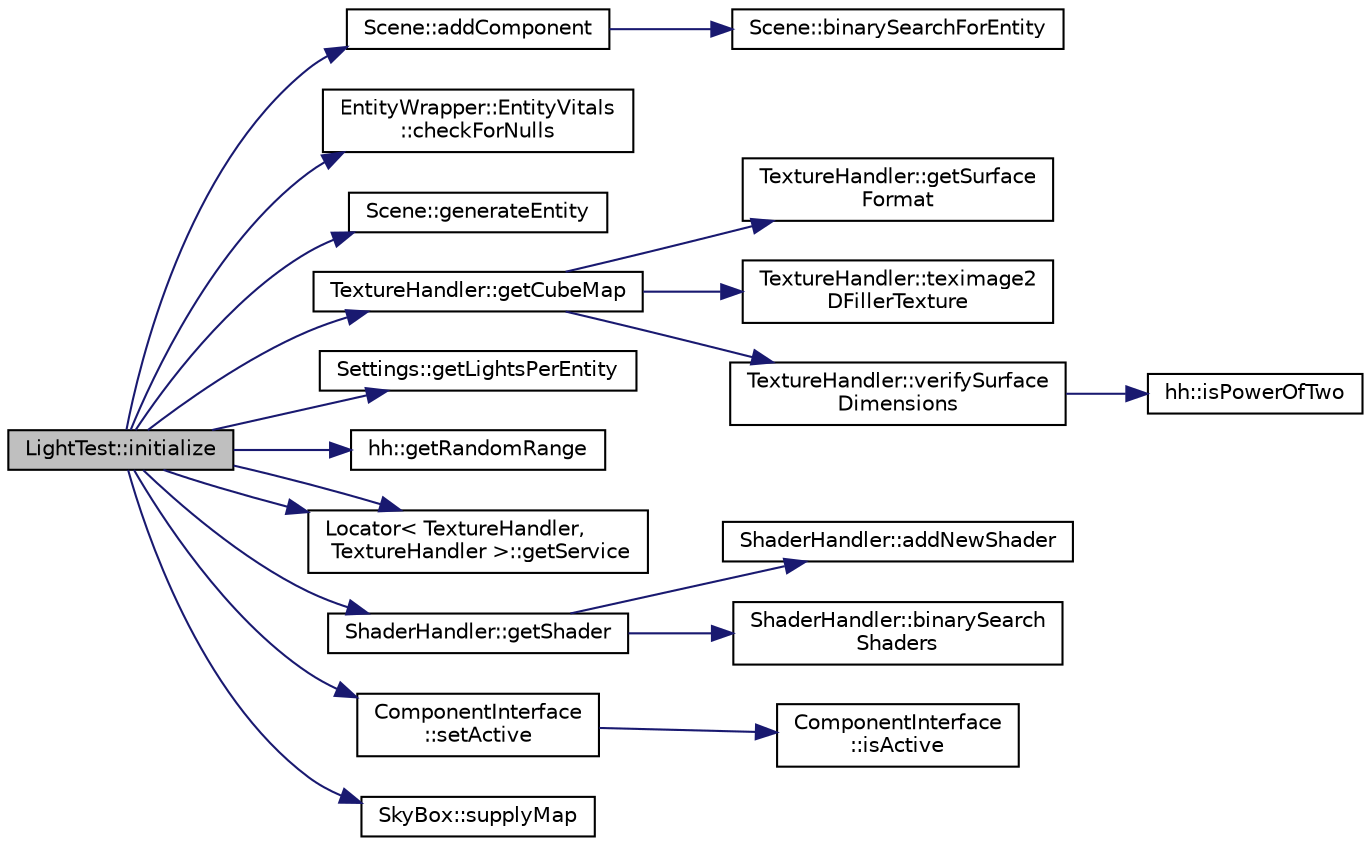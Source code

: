 digraph "LightTest::initialize"
{
 // INTERACTIVE_SVG=YES
 // LATEX_PDF_SIZE
  edge [fontname="Helvetica",fontsize="10",labelfontname="Helvetica",labelfontsize="10"];
  node [fontname="Helvetica",fontsize="10",shape=record];
  rankdir="LR";
  Node1 [label="LightTest::initialize",height=0.2,width=0.4,color="black", fillcolor="grey75", style="filled", fontcolor="black",tooltip=" "];
  Node1 -> Node2 [color="midnightblue",fontsize="10",style="solid",fontname="Helvetica"];
  Node2 [label="Scene::addComponent",height=0.2,width=0.4,color="black", fillcolor="white", style="filled",URL="$d6/db5/class_scene.html#a8be9ee80a306fd6eaeb621367cb3a353",tooltip=" "];
  Node2 -> Node3 [color="midnightblue",fontsize="10",style="solid",fontname="Helvetica"];
  Node3 [label="Scene::binarySearchForEntity",height=0.2,width=0.4,color="black", fillcolor="white", style="filled",URL="$d6/db5/class_scene.html#a55c346bea3f04eb9d9f8476a68c2fa93",tooltip=" "];
  Node1 -> Node4 [color="midnightblue",fontsize="10",style="solid",fontname="Helvetica"];
  Node4 [label="EntityWrapper::EntityVitals\l::checkForNulls",height=0.2,width=0.4,color="black", fillcolor="white", style="filled",URL="$d5/da8/struct_entity_wrapper_1_1_entity_vitals.html#acf65583e2e08d352ba6d4b4a45454214",tooltip=" "];
  Node1 -> Node5 [color="midnightblue",fontsize="10",style="solid",fontname="Helvetica"];
  Node5 [label="Scene::generateEntity",height=0.2,width=0.4,color="black", fillcolor="white", style="filled",URL="$d6/db5/class_scene.html#ab4f95ed65ad2f033c8221992840668b7",tooltip=" "];
  Node1 -> Node6 [color="midnightblue",fontsize="10",style="solid",fontname="Helvetica"];
  Node6 [label="TextureHandler::getCubeMap",height=0.2,width=0.4,color="black", fillcolor="white", style="filled",URL="$d7/d13/class_texture_handler.html#a1d4efa4415a09687bedc87f21e3fb68a",tooltip=" "];
  Node6 -> Node7 [color="midnightblue",fontsize="10",style="solid",fontname="Helvetica"];
  Node7 [label="TextureHandler::getSurface\lFormat",height=0.2,width=0.4,color="black", fillcolor="white", style="filled",URL="$d7/d13/class_texture_handler.html#ac16e35d1c6ff692b412cec898f0eae42",tooltip=" "];
  Node6 -> Node8 [color="midnightblue",fontsize="10",style="solid",fontname="Helvetica"];
  Node8 [label="TextureHandler::teximage2\lDFillerTexture",height=0.2,width=0.4,color="black", fillcolor="white", style="filled",URL="$d7/d13/class_texture_handler.html#a49d75156d87a0d0666693dbae6a6c5a4",tooltip=" "];
  Node6 -> Node9 [color="midnightblue",fontsize="10",style="solid",fontname="Helvetica"];
  Node9 [label="TextureHandler::verifySurface\lDimensions",height=0.2,width=0.4,color="black", fillcolor="white", style="filled",URL="$d7/d13/class_texture_handler.html#a6420e706aa78904c657f5f95165ec207",tooltip=" "];
  Node9 -> Node10 [color="midnightblue",fontsize="10",style="solid",fontname="Helvetica"];
  Node10 [label="hh::isPowerOfTwo",height=0.2,width=0.4,color="black", fillcolor="white", style="filled",URL="$d7/dd1/namespacehh.html#ac873cd925e3e7e68b6975dac4182baa7",tooltip=" "];
  Node1 -> Node11 [color="midnightblue",fontsize="10",style="solid",fontname="Helvetica"];
  Node11 [label="Settings::getLightsPerEntity",height=0.2,width=0.4,color="black", fillcolor="white", style="filled",URL="$db/d2b/class_settings.html#ac25f3a418000ad7512363abe4d786c00",tooltip=" "];
  Node1 -> Node12 [color="midnightblue",fontsize="10",style="solid",fontname="Helvetica"];
  Node12 [label="hh::getRandomRange",height=0.2,width=0.4,color="black", fillcolor="white", style="filled",URL="$d7/dd1/namespacehh.html#aed1bace99cbd4c8fba93c9bde4aaafe0",tooltip=" "];
  Node1 -> Node13 [color="midnightblue",fontsize="10",style="solid",fontname="Helvetica"];
  Node13 [label="Locator\< TextureHandler,\l TextureHandler \>::getService",height=0.2,width=0.4,color="black", fillcolor="white", style="filled",URL="$d2/d23/class_locator.html#a310ebd51e96b6341e25471b651afaf34",tooltip=" "];
  Node1 -> Node13 [color="midnightblue",fontsize="10",style="solid",fontname="Helvetica"];
  Node1 -> Node14 [color="midnightblue",fontsize="10",style="solid",fontname="Helvetica"];
  Node14 [label="ShaderHandler::getShader",height=0.2,width=0.4,color="black", fillcolor="white", style="filled",URL="$de/d51/class_shader_handler.html#ad478cf645ea1baf7f0172059d3f9d40a",tooltip=" "];
  Node14 -> Node15 [color="midnightblue",fontsize="10",style="solid",fontname="Helvetica"];
  Node15 [label="ShaderHandler::addNewShader",height=0.2,width=0.4,color="black", fillcolor="white", style="filled",URL="$de/d51/class_shader_handler.html#aa6135a3de8989141daaf63815d7e3ba5",tooltip=" "];
  Node14 -> Node16 [color="midnightblue",fontsize="10",style="solid",fontname="Helvetica"];
  Node16 [label="ShaderHandler::binarySearch\lShaders",height=0.2,width=0.4,color="black", fillcolor="white", style="filled",URL="$de/d51/class_shader_handler.html#ad363f345aa76d162312c455de9a4ee40",tooltip=" "];
  Node1 -> Node17 [color="midnightblue",fontsize="10",style="solid",fontname="Helvetica"];
  Node17 [label="ComponentInterface\l::setActive",height=0.2,width=0.4,color="black", fillcolor="white", style="filled",URL="$d5/d79/class_component_interface.html#a0920edc465f3135478be2b49e1b7efd0",tooltip=" "];
  Node17 -> Node18 [color="midnightblue",fontsize="10",style="solid",fontname="Helvetica"];
  Node18 [label="ComponentInterface\l::isActive",height=0.2,width=0.4,color="black", fillcolor="white", style="filled",URL="$d5/d79/class_component_interface.html#af9338dc59bb37e7fab8855fa7cf9f38e",tooltip=" "];
  Node1 -> Node19 [color="midnightblue",fontsize="10",style="solid",fontname="Helvetica"];
  Node19 [label="SkyBox::supplyMap",height=0.2,width=0.4,color="black", fillcolor="white", style="filled",URL="$de/dda/class_sky_box.html#ab27116504e283e6f2f3ecbb1d1290f85",tooltip=" "];
}
